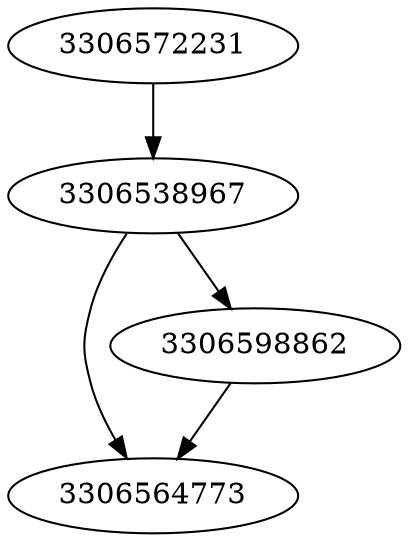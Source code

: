 strict digraph  {
3306538967;
3306564773;
3306598862;
3306572231;
3306538967 -> 3306564773;
3306538967 -> 3306598862;
3306598862 -> 3306564773;
3306572231 -> 3306538967;
}
